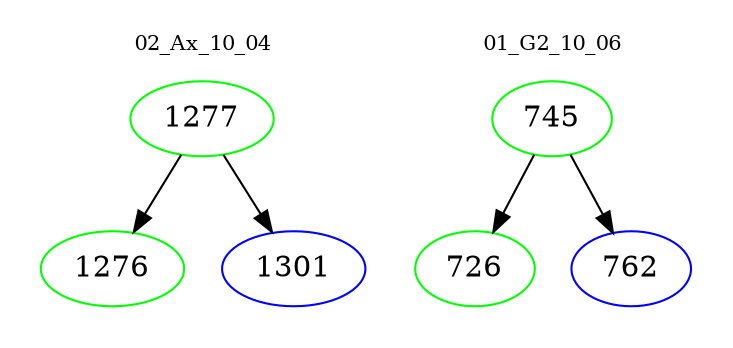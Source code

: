 digraph{
subgraph cluster_0 {
color = white
label = "02_Ax_10_04";
fontsize=10;
T0_1277 [label="1277", color="green"]
T0_1277 -> T0_1276 [color="black"]
T0_1276 [label="1276", color="green"]
T0_1277 -> T0_1301 [color="black"]
T0_1301 [label="1301", color="blue"]
}
subgraph cluster_1 {
color = white
label = "01_G2_10_06";
fontsize=10;
T1_745 [label="745", color="green"]
T1_745 -> T1_726 [color="black"]
T1_726 [label="726", color="green"]
T1_745 -> T1_762 [color="black"]
T1_762 [label="762", color="blue"]
}
}
